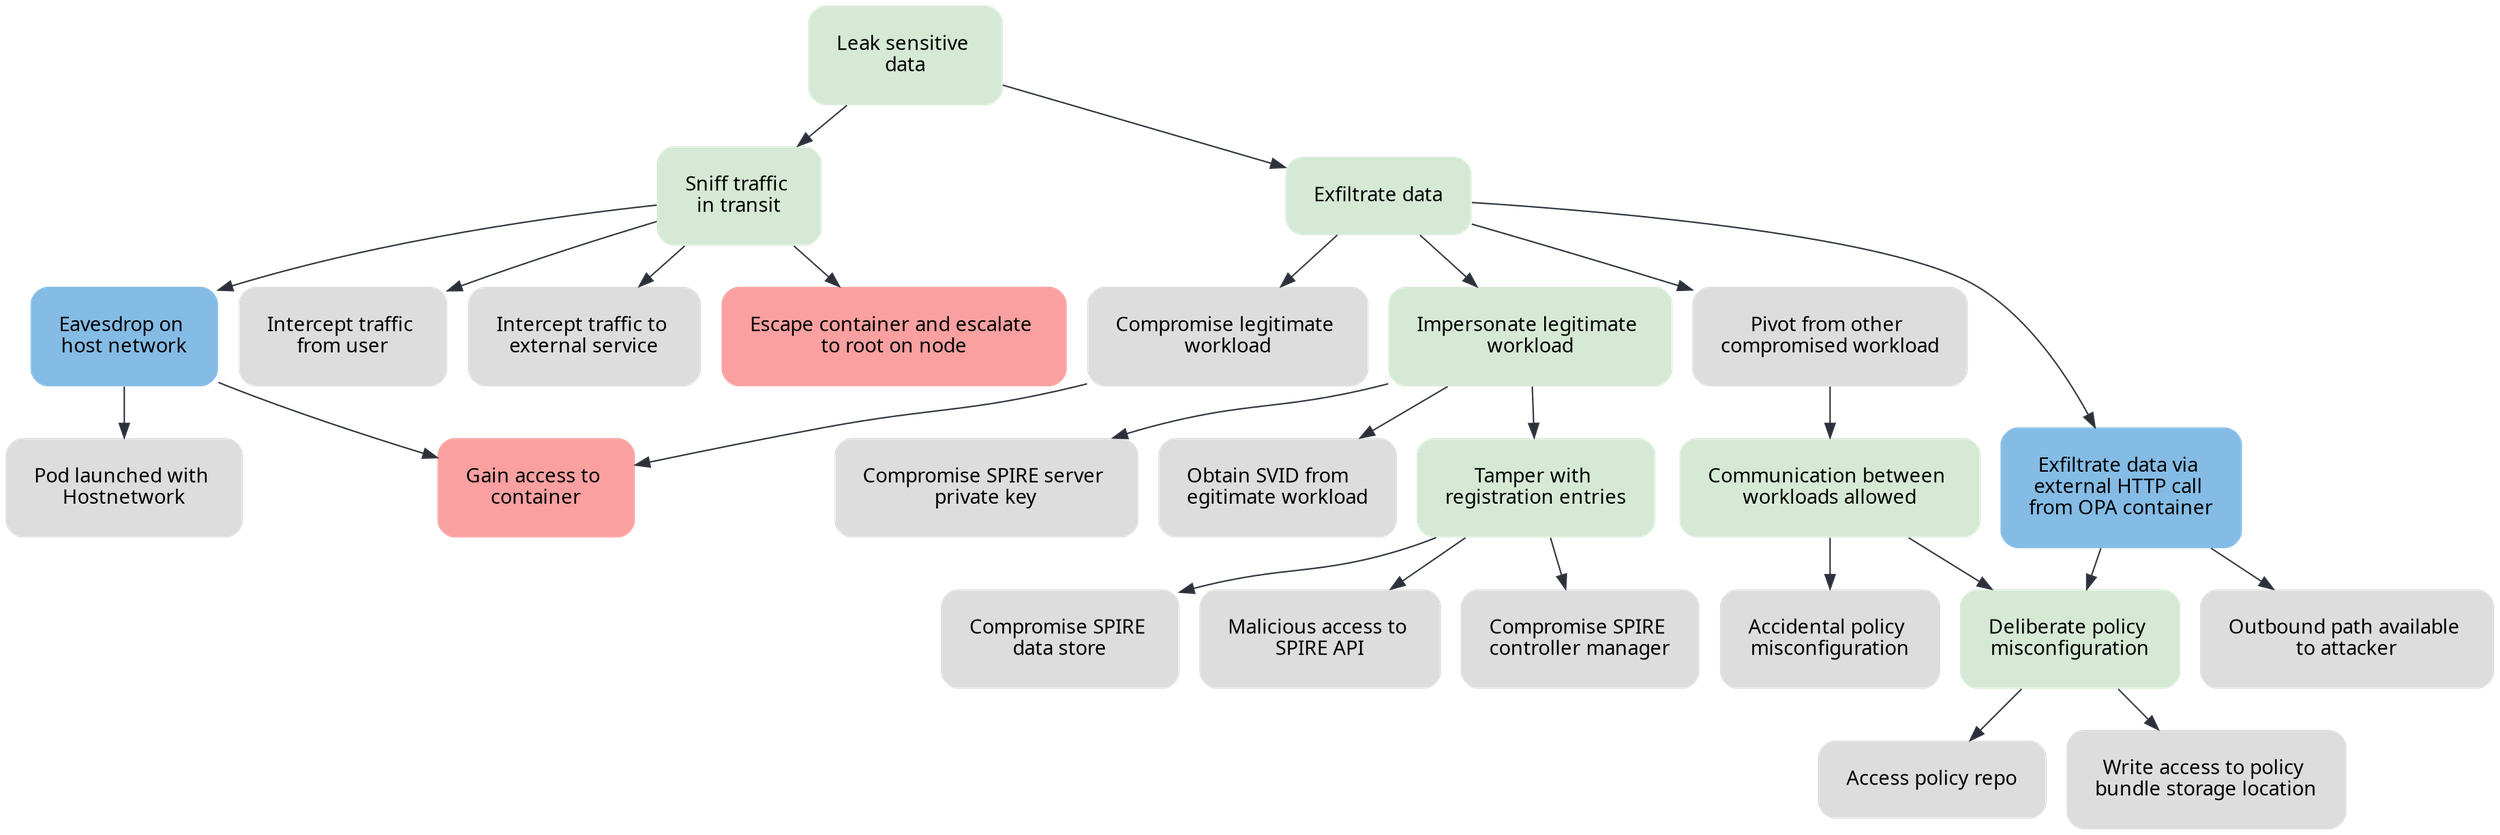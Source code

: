 digraph {
	// Base Styling
	rankdir="TB";
	splines=true;
	overlap=false;
	nodesep="0.2";
	ranksep="0.4";
	bgcolor="transparent";
	// label="Some Title";
	labelloc="t";
	fontname="Montserrat";
	node [ fontname="Montserrat" margin=0.28 shape="plaintext" style="filled, rounded" ];
	edge [ fontname="Montserrat" color="#2B303A" ];

	// List of Nodes

	// base nodes
	// reality [ label="Reality" fillcolor="#2B303A" fontcolor="#ffffff" ]
	// attack_win [ label="Access video\nrecordings in\nS3 bucket\n(attackers win)" fillcolor="#DB2955" fontcolor="#ffffff" ]

	// green nodes == OR nodes
	node [ color="#D6E9D5" ]
	leak_sensitive_data [ label="Leak sensitive \ndata" ]
	exfiltrate_data [ label="Exfiltrate data" ]
	sniff_traffic [ label="Sniff traffic \nin transit" ]
	communication_allowed [ label="Communication between \nworkloads allowed" ]
	deliberate_policy_misconfig [ label="Deliberate policy \nmisconfiguration" ]
	impersonate_workload [ label="Impersonate legitimate \nworkload" ]
	tamper_registration_entries [ label="Tamper with \nregistration entries" ]
	

	// blue nodes == AND nodes
	node [ color="#84BCE6" ]
	eavesdrop_host_network [ label="Eavesdrop on \nhost network" ]
	exfiltrate_from_PDP [ label="Exfiltrate data via \nexternal HTTP call \nfrom OPA container" ]

	// white nodes == single nodes
	node [ color="#DDDDDD" ]
	compromise_legitimate_workload [ label="Compromise legitimate \nworkload" ]
	hostnetwork [ label="Pod launched with \nHostnetwork" ]
	intercept_user_traffic [ label="Intercept traffic \nfrom user" ]
	intercept_external_traffic [ label="Intercept traffic to \nexternal service" ]
	pivot [ label="Pivot from other \ncompromised workload" ]
	accidental_policy_misconfig [ label="Accidental policy \nmisconfiguration" ]
	outbound_network_path [ label="Outbound path available \nto attacker" ]
	access_policy_repo [ label="Access policy repo" ]
	write_access_policy_bundle [ label="Write access to policy \nbundle storage location" ]
	compromise_private_key [ label="Compromise SPIRE server \nprivate key" ]
	obtain_svid [ label="Obtain SVID from \legitimate workload" ]
	compromise_data_store [ label="Compromise SPIRE \ndata store" ]
	access_SPIRE_API [ label="Malicious access to \nSPIRE API" ]
	compromise_SPIRE_controller [ label="Compromise SPIRE \ncontroller manager" ]

	

	// red nodes == out of scope
	node [ color="#FAA0A0" ]
	access_container [ label="Gain access to \ncontainer" ]
	escalate_to_root [ label="Escape container and escalate \nto root on node" ]
	

	// List of Edges
	leak_sensitive_data -> sniff_traffic
	leak_sensitive_data -> exfiltrate_data
	exfiltrate_data -> compromise_legitimate_workload
	compromise_legitimate_workload -> access_container
	sniff_traffic -> eavesdrop_host_network
	eavesdrop_host_network -> access_container
	eavesdrop_host_network -> hostnetwork
	sniff_traffic -> escalate_to_root
	sniff_traffic -> intercept_user_traffic
	sniff_traffic -> intercept_external_traffic
	exfiltrate_data -> pivot
	pivot -> communication_allowed
	communication_allowed -> accidental_policy_misconfig
	communication_allowed -> deliberate_policy_misconfig
	exfiltrate_data -> exfiltrate_from_PDP
	exfiltrate_from_PDP -> deliberate_policy_misconfig
	exfiltrate_from_PDP -> outbound_network_path
	deliberate_policy_misconfig -> access_policy_repo
	deliberate_policy_misconfig -> write_access_policy_bundle
	exfiltrate_data -> impersonate_workload
	impersonate_workload -> tamper_registration_entries
	tamper_registration_entries -> compromise_data_store
	tamper_registration_entries -> access_SPIRE_API
	tamper_registration_entries -> compromise_SPIRE_controller
	impersonate_workload -> compromise_private_key
	impersonate_workload -> obtain_svid

	// Subgraphs / Clusters

	// these clusters enforce the correct hierarchies
  
	subgraph same_level_a {
		rank=same;
		sniff_traffic
		exfiltrate_data
	}

	subgraph same_level_b {
		rank=same;
		deliberate_policy_misconfig
		accidental_policy_misconfig
	}

	subgraph same_level_c {
		rank=same;
		deliberate_policy_misconfig
		outbound_network_path
	}
	

  // Enforcing ordering in levels
  
	sniff_traffic -> exfiltrate_data [ style="invis" ]
	accidental_policy_misconfig -> deliberate_policy_misconfig -> outbound_network_path [ style="invis" ]
}